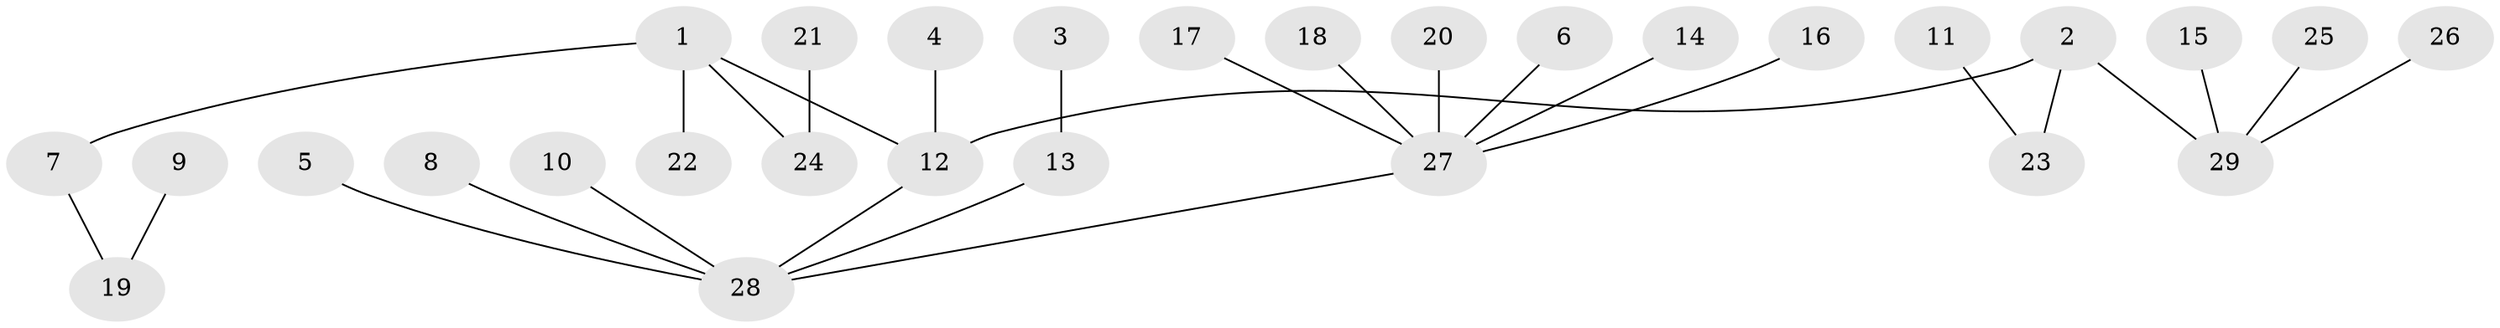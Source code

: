 // original degree distribution, {3: 0.15789473684210525, 4: 0.10526315789473684, 5: 0.017543859649122806, 6: 0.03508771929824561, 1: 0.5964912280701754, 2: 0.08771929824561403}
// Generated by graph-tools (version 1.1) at 2025/50/03/09/25 03:50:16]
// undirected, 29 vertices, 28 edges
graph export_dot {
graph [start="1"]
  node [color=gray90,style=filled];
  1;
  2;
  3;
  4;
  5;
  6;
  7;
  8;
  9;
  10;
  11;
  12;
  13;
  14;
  15;
  16;
  17;
  18;
  19;
  20;
  21;
  22;
  23;
  24;
  25;
  26;
  27;
  28;
  29;
  1 -- 7 [weight=1.0];
  1 -- 12 [weight=1.0];
  1 -- 22 [weight=1.0];
  1 -- 24 [weight=1.0];
  2 -- 12 [weight=1.0];
  2 -- 23 [weight=1.0];
  2 -- 29 [weight=1.0];
  3 -- 13 [weight=1.0];
  4 -- 12 [weight=1.0];
  5 -- 28 [weight=1.0];
  6 -- 27 [weight=1.0];
  7 -- 19 [weight=1.0];
  8 -- 28 [weight=1.0];
  9 -- 19 [weight=1.0];
  10 -- 28 [weight=1.0];
  11 -- 23 [weight=1.0];
  12 -- 28 [weight=1.0];
  13 -- 28 [weight=1.0];
  14 -- 27 [weight=1.0];
  15 -- 29 [weight=1.0];
  16 -- 27 [weight=1.0];
  17 -- 27 [weight=1.0];
  18 -- 27 [weight=1.0];
  20 -- 27 [weight=1.0];
  21 -- 24 [weight=1.0];
  25 -- 29 [weight=1.0];
  26 -- 29 [weight=1.0];
  27 -- 28 [weight=1.0];
}
